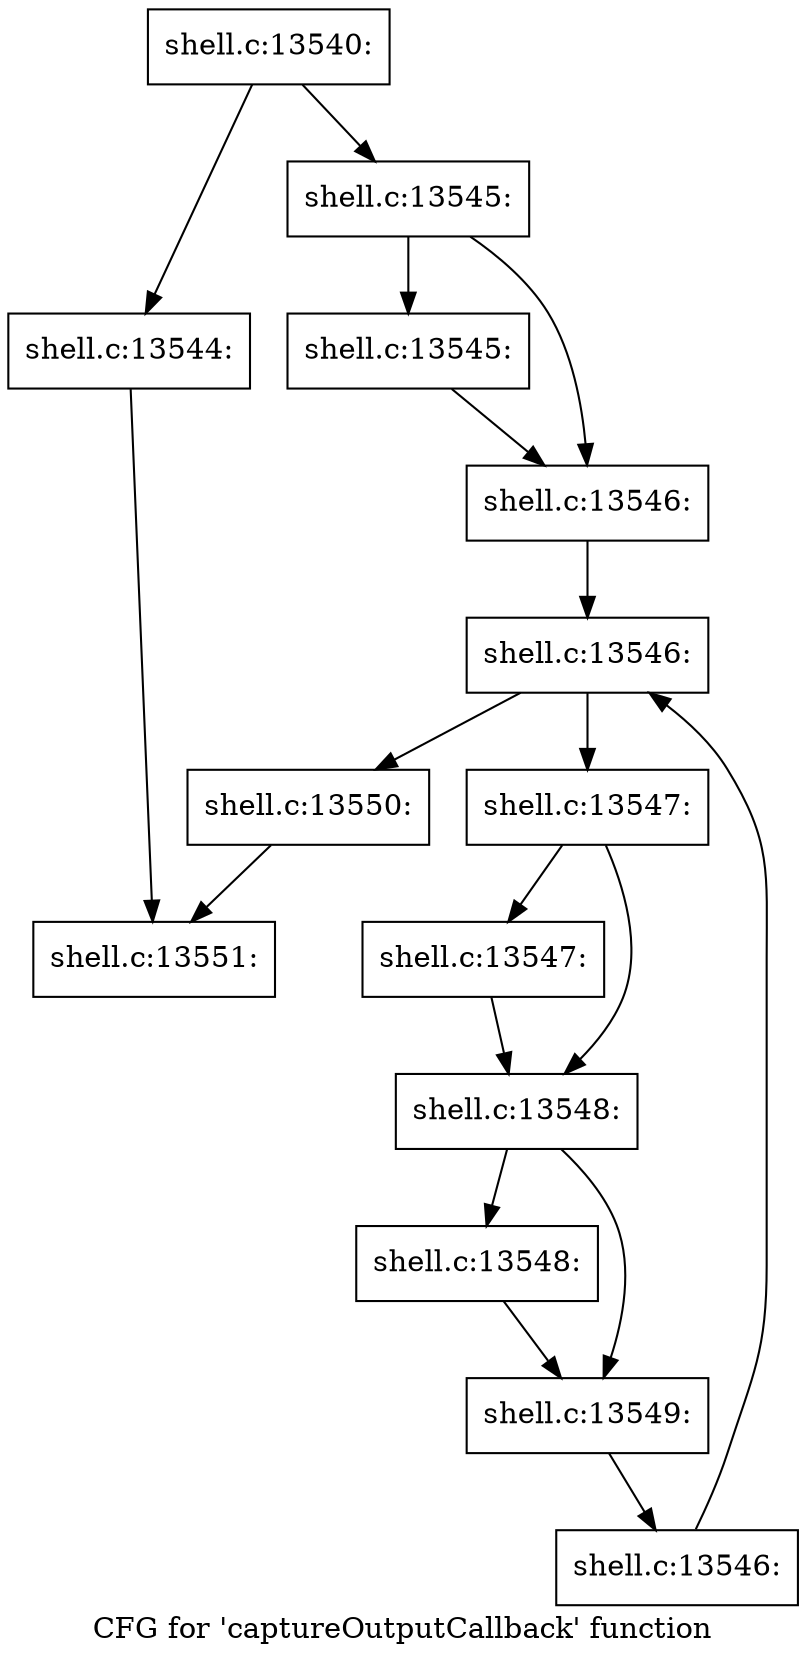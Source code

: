 digraph "CFG for 'captureOutputCallback' function" {
	label="CFG for 'captureOutputCallback' function";

	Node0x5602773400c0 [shape=record,label="{shell.c:13540:}"];
	Node0x5602773400c0 -> Node0x560277341b20;
	Node0x5602773400c0 -> Node0x560277341b70;
	Node0x560277341b20 [shape=record,label="{shell.c:13544:}"];
	Node0x560277341b20 -> Node0x56027733e740;
	Node0x560277341b70 [shape=record,label="{shell.c:13545:}"];
	Node0x560277341b70 -> Node0x560277342030;
	Node0x560277341b70 -> Node0x560277342080;
	Node0x560277342030 [shape=record,label="{shell.c:13545:}"];
	Node0x560277342030 -> Node0x560277342080;
	Node0x560277342080 [shape=record,label="{shell.c:13546:}"];
	Node0x560277342080 -> Node0x5602773428a0;
	Node0x5602773428a0 [shape=record,label="{shell.c:13546:}"];
	Node0x5602773428a0 -> Node0x560277342ac0;
	Node0x5602773428a0 -> Node0x5602773426f0;
	Node0x560277342ac0 [shape=record,label="{shell.c:13547:}"];
	Node0x560277342ac0 -> Node0x560277342f40;
	Node0x560277342ac0 -> Node0x560277342f90;
	Node0x560277342f40 [shape=record,label="{shell.c:13547:}"];
	Node0x560277342f40 -> Node0x560277342f90;
	Node0x560277342f90 [shape=record,label="{shell.c:13548:}"];
	Node0x560277342f90 -> Node0x560277343470;
	Node0x560277342f90 -> Node0x5602773434c0;
	Node0x560277343470 [shape=record,label="{shell.c:13548:}"];
	Node0x560277343470 -> Node0x5602773434c0;
	Node0x5602773434c0 [shape=record,label="{shell.c:13549:}"];
	Node0x5602773434c0 -> Node0x560277342a30;
	Node0x560277342a30 [shape=record,label="{shell.c:13546:}"];
	Node0x560277342a30 -> Node0x5602773428a0;
	Node0x5602773426f0 [shape=record,label="{shell.c:13550:}"];
	Node0x5602773426f0 -> Node0x56027733e740;
	Node0x56027733e740 [shape=record,label="{shell.c:13551:}"];
}
